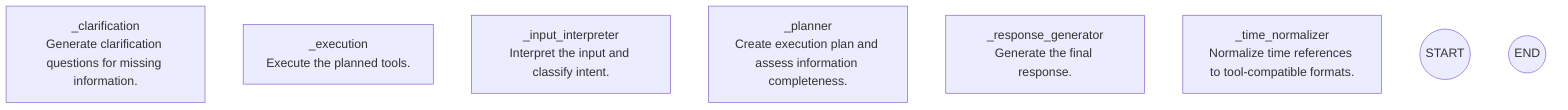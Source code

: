 graph TD
    _clarification_node["_clarification<br/>Generate clarification questions for missing information."]
    _execution_node["_execution<br/>Execute the planned tools."]
    _input_interpreter_node["_input_interpreter<br/>Interpret the input and classify intent."]
    _planner_node["_planner<br/>Create execution plan and assess information completeness."]
    _response_generator_node["_response_generator<br/>Generate the final response."]
    _time_normalizer_node["_time_normalizer<br/>Normalize time references to tool-compatible formats."]
    START((START))
    END((END))